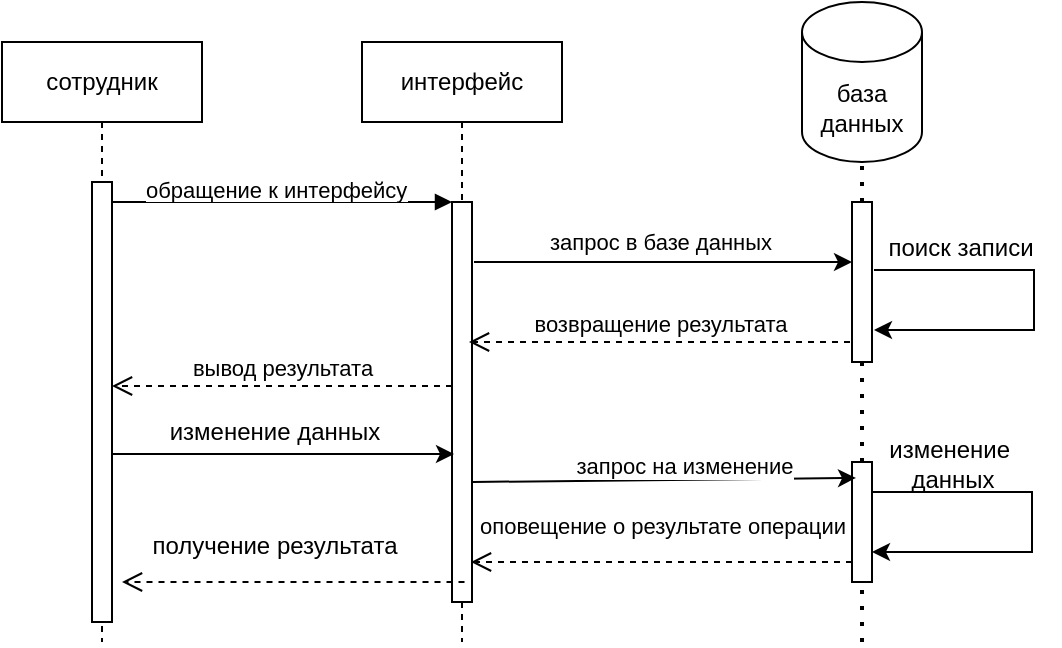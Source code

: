 <mxfile version="24.7.14">
  <diagram name="Page-1" id="2YBvvXClWsGukQMizWep">
    <mxGraphModel dx="1434" dy="780" grid="1" gridSize="10" guides="1" tooltips="1" connect="1" arrows="1" fold="1" page="1" pageScale="1" pageWidth="850" pageHeight="1100" math="0" shadow="0">
      <root>
        <mxCell id="0" />
        <mxCell id="1" parent="0" />
        <mxCell id="aM9ryv3xv72pqoxQDRHE-1" value="сотрудник" style="shape=umlLifeline;perimeter=lifelinePerimeter;whiteSpace=wrap;html=1;container=0;dropTarget=0;collapsible=0;recursiveResize=0;outlineConnect=0;portConstraint=eastwest;newEdgeStyle={&quot;edgeStyle&quot;:&quot;elbowEdgeStyle&quot;,&quot;elbow&quot;:&quot;vertical&quot;,&quot;curved&quot;:0,&quot;rounded&quot;:0};size=40;" parent="1" vertex="1">
          <mxGeometry x="40" y="40" width="100" height="300" as="geometry" />
        </mxCell>
        <mxCell id="aM9ryv3xv72pqoxQDRHE-2" value="" style="html=1;points=[];perimeter=orthogonalPerimeter;outlineConnect=0;targetShapes=umlLifeline;portConstraint=eastwest;newEdgeStyle={&quot;edgeStyle&quot;:&quot;elbowEdgeStyle&quot;,&quot;elbow&quot;:&quot;vertical&quot;,&quot;curved&quot;:0,&quot;rounded&quot;:0};" parent="aM9ryv3xv72pqoxQDRHE-1" vertex="1">
          <mxGeometry x="45" y="70" width="10" height="220" as="geometry" />
        </mxCell>
        <mxCell id="aM9ryv3xv72pqoxQDRHE-5" value="интерфейс" style="shape=umlLifeline;perimeter=lifelinePerimeter;whiteSpace=wrap;html=1;container=0;dropTarget=0;collapsible=0;recursiveResize=0;outlineConnect=0;portConstraint=eastwest;newEdgeStyle={&quot;edgeStyle&quot;:&quot;elbowEdgeStyle&quot;,&quot;elbow&quot;:&quot;vertical&quot;,&quot;curved&quot;:0,&quot;rounded&quot;:0};" parent="1" vertex="1">
          <mxGeometry x="220" y="40" width="100" height="300" as="geometry" />
        </mxCell>
        <mxCell id="aM9ryv3xv72pqoxQDRHE-6" value="" style="html=1;points=[];perimeter=orthogonalPerimeter;outlineConnect=0;targetShapes=umlLifeline;portConstraint=eastwest;newEdgeStyle={&quot;edgeStyle&quot;:&quot;elbowEdgeStyle&quot;,&quot;elbow&quot;:&quot;vertical&quot;,&quot;curved&quot;:0,&quot;rounded&quot;:0};" parent="aM9ryv3xv72pqoxQDRHE-5" vertex="1">
          <mxGeometry x="45" y="80" width="10" height="200" as="geometry" />
        </mxCell>
        <mxCell id="aM9ryv3xv72pqoxQDRHE-7" value="" style="html=1;verticalAlign=bottom;endArrow=block;edgeStyle=elbowEdgeStyle;elbow=horizontal;curved=0;rounded=0;" parent="1" source="aM9ryv3xv72pqoxQDRHE-2" target="aM9ryv3xv72pqoxQDRHE-6" edge="1">
          <mxGeometry relative="1" as="geometry">
            <mxPoint x="195" y="130" as="sourcePoint" />
            <Array as="points">
              <mxPoint x="180" y="120" />
            </Array>
          </mxGeometry>
        </mxCell>
        <mxCell id="aM9ryv3xv72pqoxQDRHE-8" value="вывод результата" style="html=1;verticalAlign=bottom;endArrow=open;dashed=1;endSize=8;edgeStyle=elbowEdgeStyle;elbow=vertical;curved=0;rounded=0;" parent="1" edge="1">
          <mxGeometry relative="1" as="geometry">
            <mxPoint x="95" y="212" as="targetPoint" />
            <Array as="points">
              <mxPoint x="190" y="212" />
            </Array>
            <mxPoint x="265" y="212" as="sourcePoint" />
          </mxGeometry>
        </mxCell>
        <mxCell id="Z51TrWI9t-xfoUN0HZVZ-3" value="" style="endArrow=none;dashed=1;html=1;dashPattern=1 3;strokeWidth=2;rounded=0;entryX=0.5;entryY=1;entryDx=0;entryDy=0;" edge="1" parent="1">
          <mxGeometry width="50" height="50" relative="1" as="geometry">
            <mxPoint x="470" y="120" as="sourcePoint" />
            <mxPoint x="470" y="80" as="targetPoint" />
          </mxGeometry>
        </mxCell>
        <mxCell id="aM9ryv3xv72pqoxQDRHE-4" value="" style="html=1;points=[];perimeter=orthogonalPerimeter;outlineConnect=0;targetShapes=umlLifeline;portConstraint=eastwest;newEdgeStyle={&quot;edgeStyle&quot;:&quot;elbowEdgeStyle&quot;,&quot;elbow&quot;:&quot;vertical&quot;,&quot;curved&quot;:0,&quot;rounded&quot;:0};" parent="1" vertex="1">
          <mxGeometry x="465" y="120" width="10" height="80" as="geometry" />
        </mxCell>
        <mxCell id="Z51TrWI9t-xfoUN0HZVZ-4" value="" style="endArrow=none;dashed=1;html=1;dashPattern=1 3;strokeWidth=2;rounded=0;" edge="1" parent="1" source="Z51TrWI9t-xfoUN0HZVZ-18" target="aM9ryv3xv72pqoxQDRHE-4">
          <mxGeometry width="50" height="50" relative="1" as="geometry">
            <mxPoint x="470" y="340" as="sourcePoint" />
            <mxPoint x="450" y="350" as="targetPoint" />
          </mxGeometry>
        </mxCell>
        <mxCell id="Z51TrWI9t-xfoUN0HZVZ-6" value="" style="endArrow=classic;html=1;rounded=0;" edge="1" parent="1" target="aM9ryv3xv72pqoxQDRHE-4">
          <mxGeometry width="50" height="50" relative="1" as="geometry">
            <mxPoint x="276" y="150" as="sourcePoint" />
            <mxPoint x="436.5" y="150" as="targetPoint" />
          </mxGeometry>
        </mxCell>
        <mxCell id="Z51TrWI9t-xfoUN0HZVZ-7" value="запрос в базе данных" style="edgeLabel;html=1;align=center;verticalAlign=middle;resizable=0;points=[];" vertex="1" connectable="0" parent="Z51TrWI9t-xfoUN0HZVZ-6">
          <mxGeometry x="-0.016" relative="1" as="geometry">
            <mxPoint y="-10" as="offset" />
          </mxGeometry>
        </mxCell>
        <mxCell id="Z51TrWI9t-xfoUN0HZVZ-8" value="&lt;span style=&quot;color: rgb(0, 0, 0); font-family: Helvetica; font-size: 11px; font-style: normal; font-variant-ligatures: normal; font-variant-caps: normal; font-weight: 400; letter-spacing: normal; orphans: 2; text-align: center; text-indent: 0px; text-transform: none; widows: 2; word-spacing: 0px; -webkit-text-stroke-width: 0px; white-space: nowrap; background-color: rgb(255, 255, 255); text-decoration-thickness: initial; text-decoration-style: initial; text-decoration-color: initial; display: inline !important; float: none;&quot;&gt;обращение к интерфейсу&lt;/span&gt;" style="text;whiteSpace=wrap;html=1;" vertex="1" parent="1">
          <mxGeometry x="110" y="100" width="132" height="34" as="geometry" />
        </mxCell>
        <mxCell id="Z51TrWI9t-xfoUN0HZVZ-10" value="возвращение результата" style="html=1;verticalAlign=bottom;endArrow=open;dashed=1;endSize=8;curved=0;rounded=0;" edge="1" parent="1">
          <mxGeometry relative="1" as="geometry">
            <mxPoint x="464" y="190" as="sourcePoint" />
            <mxPoint x="273.5" y="190" as="targetPoint" />
          </mxGeometry>
        </mxCell>
        <mxCell id="Z51TrWI9t-xfoUN0HZVZ-12" value="база данных" style="shape=cylinder3;whiteSpace=wrap;html=1;boundedLbl=1;backgroundOutline=1;size=15;" vertex="1" parent="1">
          <mxGeometry x="440" y="20" width="60" height="80" as="geometry" />
        </mxCell>
        <mxCell id="Z51TrWI9t-xfoUN0HZVZ-13" value="" style="endArrow=classic;html=1;rounded=0;" edge="1" parent="1">
          <mxGeometry width="50" height="50" relative="1" as="geometry">
            <mxPoint x="475" y="265" as="sourcePoint" />
            <mxPoint x="475" y="295" as="targetPoint" />
            <Array as="points">
              <mxPoint x="555" y="265" />
              <mxPoint x="555" y="295" />
            </Array>
          </mxGeometry>
        </mxCell>
        <mxCell id="Z51TrWI9t-xfoUN0HZVZ-14" value="поиск записи" style="text;html=1;align=center;verticalAlign=middle;resizable=0;points=[];autosize=1;strokeColor=none;fillColor=none;" vertex="1" parent="1">
          <mxGeometry x="469" y="128" width="100" height="30" as="geometry" />
        </mxCell>
        <mxCell id="Z51TrWI9t-xfoUN0HZVZ-17" value="" style="endArrow=classic;html=1;rounded=0;" edge="1" parent="1">
          <mxGeometry width="50" height="50" relative="1" as="geometry">
            <mxPoint x="95.5" y="246" as="sourcePoint" />
            <mxPoint x="266" y="246" as="targetPoint" />
          </mxGeometry>
        </mxCell>
        <mxCell id="Z51TrWI9t-xfoUN0HZVZ-19" value="" style="endArrow=none;dashed=1;html=1;dashPattern=1 3;strokeWidth=2;rounded=0;" edge="1" parent="1" target="Z51TrWI9t-xfoUN0HZVZ-18">
          <mxGeometry width="50" height="50" relative="1" as="geometry">
            <mxPoint x="470" y="340" as="sourcePoint" />
            <mxPoint x="470" y="200" as="targetPoint" />
          </mxGeometry>
        </mxCell>
        <mxCell id="Z51TrWI9t-xfoUN0HZVZ-18" value="" style="rounded=0;whiteSpace=wrap;html=1;" vertex="1" parent="1">
          <mxGeometry x="465" y="250" width="10" height="60" as="geometry" />
        </mxCell>
        <mxCell id="Z51TrWI9t-xfoUN0HZVZ-20" value="" style="endArrow=classic;html=1;rounded=0;entryX=0.2;entryY=0.133;entryDx=0;entryDy=0;entryPerimeter=0;" edge="1" parent="1" target="Z51TrWI9t-xfoUN0HZVZ-18">
          <mxGeometry width="50" height="50" relative="1" as="geometry">
            <mxPoint x="275.5" y="260" as="sourcePoint" />
            <mxPoint x="456" y="260" as="targetPoint" />
          </mxGeometry>
        </mxCell>
        <mxCell id="Z51TrWI9t-xfoUN0HZVZ-21" value="запрос на изменение" style="edgeLabel;html=1;align=center;verticalAlign=middle;resizable=0;points=[];" vertex="1" connectable="0" parent="Z51TrWI9t-xfoUN0HZVZ-20">
          <mxGeometry x="0.102" y="4" relative="1" as="geometry">
            <mxPoint y="-3" as="offset" />
          </mxGeometry>
        </mxCell>
        <mxCell id="Z51TrWI9t-xfoUN0HZVZ-58" value="" style="endArrow=classic;html=1;rounded=0;" edge="1" parent="1">
          <mxGeometry width="50" height="50" relative="1" as="geometry">
            <mxPoint x="476" y="154" as="sourcePoint" />
            <mxPoint x="476" y="184" as="targetPoint" />
            <Array as="points">
              <mxPoint x="556" y="154" />
              <mxPoint x="556" y="184" />
            </Array>
          </mxGeometry>
        </mxCell>
        <mxCell id="Z51TrWI9t-xfoUN0HZVZ-59" value="изменение&amp;nbsp;&lt;div&gt;данных&lt;/div&gt;" style="text;html=1;align=center;verticalAlign=middle;resizable=0;points=[];autosize=1;strokeColor=none;fillColor=none;" vertex="1" parent="1">
          <mxGeometry x="470" y="231" width="90" height="40" as="geometry" />
        </mxCell>
        <mxCell id="Z51TrWI9t-xfoUN0HZVZ-61" value="" style="html=1;verticalAlign=bottom;endArrow=open;dashed=1;endSize=8;curved=0;rounded=0;" edge="1" parent="1">
          <mxGeometry x="-0.003" y="-9" relative="1" as="geometry">
            <mxPoint x="271.25" y="310" as="sourcePoint" />
            <mxPoint x="100" y="310" as="targetPoint" />
            <mxPoint as="offset" />
          </mxGeometry>
        </mxCell>
        <mxCell id="Z51TrWI9t-xfoUN0HZVZ-63" value="получение результата" style="text;html=1;align=center;verticalAlign=middle;resizable=0;points=[];autosize=1;strokeColor=none;fillColor=none;" vertex="1" parent="1">
          <mxGeometry x="101" y="277" width="150" height="30" as="geometry" />
        </mxCell>
        <mxCell id="Z51TrWI9t-xfoUN0HZVZ-64" value="изменение данных" style="text;html=1;align=center;verticalAlign=middle;resizable=0;points=[];autosize=1;strokeColor=none;fillColor=none;" vertex="1" parent="1">
          <mxGeometry x="111" y="220" width="130" height="30" as="geometry" />
        </mxCell>
        <mxCell id="Z51TrWI9t-xfoUN0HZVZ-68" value="оповещение о результате операции" style="html=1;verticalAlign=bottom;endArrow=open;dashed=1;endSize=8;curved=0;rounded=0;" edge="1" parent="1">
          <mxGeometry x="-0.003" y="-9" relative="1" as="geometry">
            <mxPoint x="465" y="300" as="sourcePoint" />
            <mxPoint x="274.5" y="300" as="targetPoint" />
            <mxPoint as="offset" />
          </mxGeometry>
        </mxCell>
      </root>
    </mxGraphModel>
  </diagram>
</mxfile>
